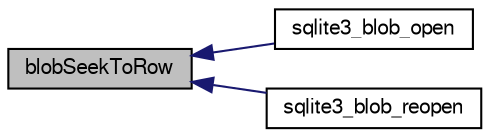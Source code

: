 digraph "blobSeekToRow"
{
  edge [fontname="FreeSans",fontsize="10",labelfontname="FreeSans",labelfontsize="10"];
  node [fontname="FreeSans",fontsize="10",shape=record];
  rankdir="LR";
  Node23766 [label="blobSeekToRow",height=0.2,width=0.4,color="black", fillcolor="grey75", style="filled", fontcolor="black"];
  Node23766 -> Node23767 [dir="back",color="midnightblue",fontsize="10",style="solid",fontname="FreeSans"];
  Node23767 [label="sqlite3_blob_open",height=0.2,width=0.4,color="black", fillcolor="white", style="filled",URL="$sqlite3_8h.html#adb8ad839a5bdd62a43785132bc7dd518"];
  Node23766 -> Node23768 [dir="back",color="midnightblue",fontsize="10",style="solid",fontname="FreeSans"];
  Node23768 [label="sqlite3_blob_reopen",height=0.2,width=0.4,color="black", fillcolor="white", style="filled",URL="$sqlite3_8h.html#abc77c24fdc0150138490359a94360f7e"];
}
